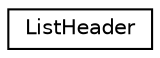 digraph "Graphical Class Hierarchy"
{
  edge [fontname="Helvetica",fontsize="10",labelfontname="Helvetica",labelfontsize="10"];
  node [fontname="Helvetica",fontsize="10",shape=record];
  rankdir="LR";
  Node0 [label="ListHeader",height=0.2,width=0.4,color="black", fillcolor="white", style="filled",URL="$d2/d9d/structListHeader.html"];
}
